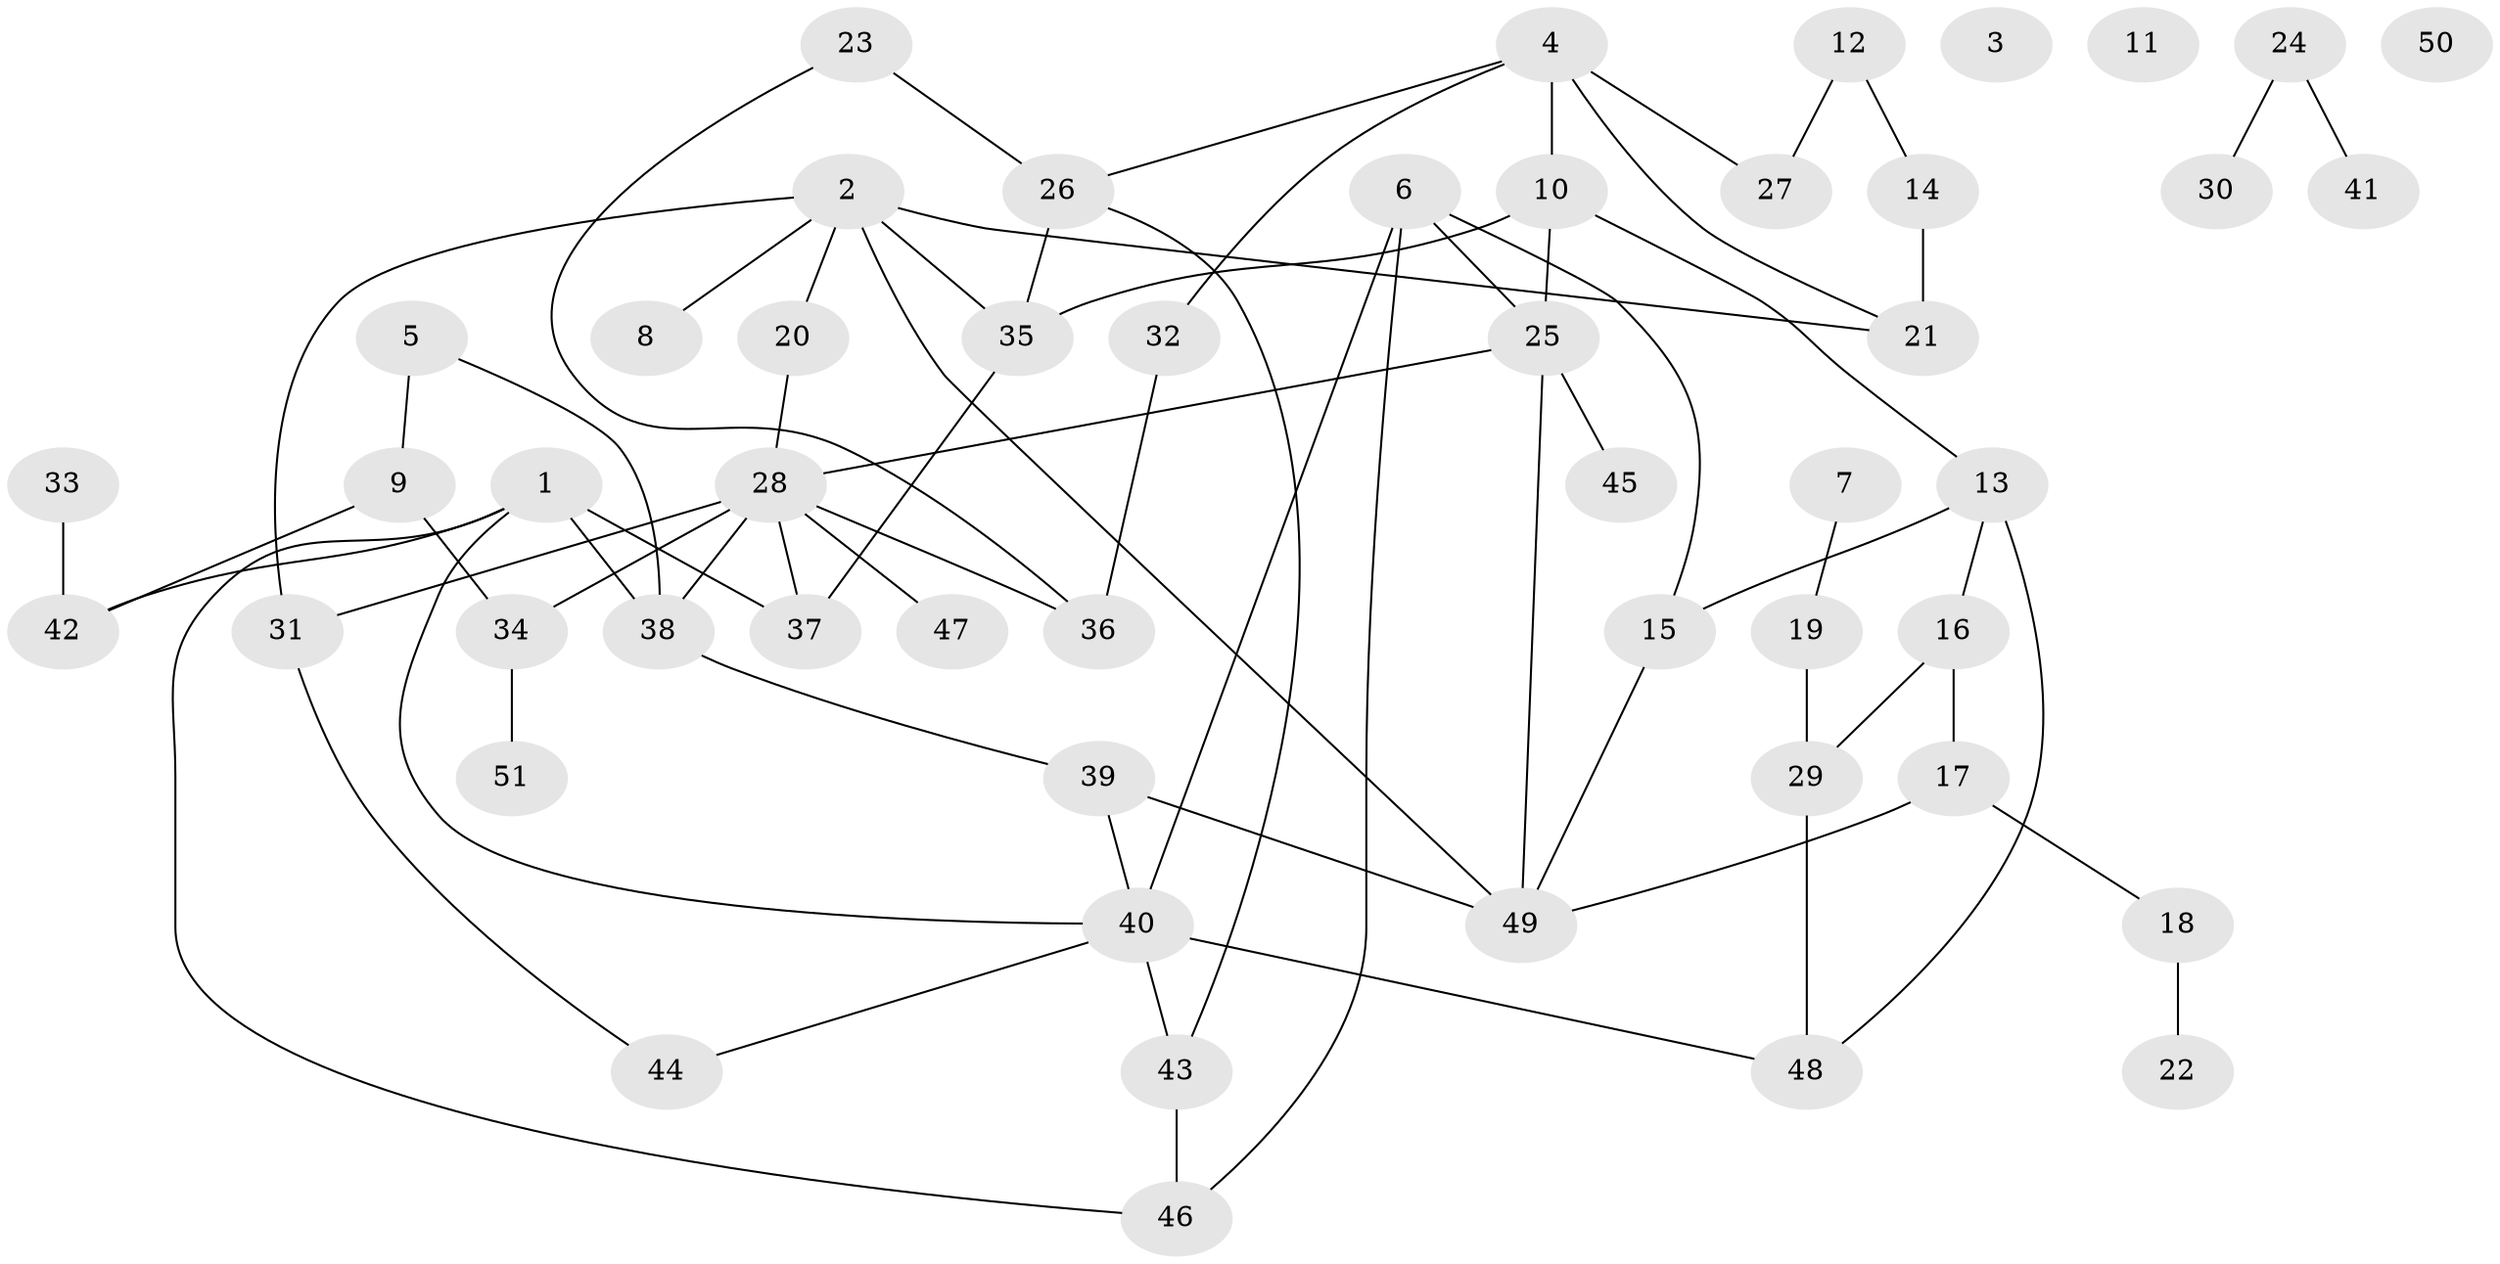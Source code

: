 // Generated by graph-tools (version 1.1) at 2025/40/03/09/25 04:40:23]
// undirected, 51 vertices, 70 edges
graph export_dot {
graph [start="1"]
  node [color=gray90,style=filled];
  1;
  2;
  3;
  4;
  5;
  6;
  7;
  8;
  9;
  10;
  11;
  12;
  13;
  14;
  15;
  16;
  17;
  18;
  19;
  20;
  21;
  22;
  23;
  24;
  25;
  26;
  27;
  28;
  29;
  30;
  31;
  32;
  33;
  34;
  35;
  36;
  37;
  38;
  39;
  40;
  41;
  42;
  43;
  44;
  45;
  46;
  47;
  48;
  49;
  50;
  51;
  1 -- 37;
  1 -- 38;
  1 -- 40;
  1 -- 42;
  1 -- 46;
  2 -- 8;
  2 -- 20;
  2 -- 21;
  2 -- 31;
  2 -- 35;
  2 -- 49;
  4 -- 10;
  4 -- 21;
  4 -- 26;
  4 -- 27;
  4 -- 32;
  5 -- 9;
  5 -- 38;
  6 -- 15;
  6 -- 25;
  6 -- 40;
  6 -- 46;
  7 -- 19;
  9 -- 34;
  9 -- 42;
  10 -- 13;
  10 -- 25;
  10 -- 35;
  12 -- 14;
  12 -- 27;
  13 -- 15;
  13 -- 16;
  13 -- 48;
  14 -- 21;
  15 -- 49;
  16 -- 17;
  16 -- 29;
  17 -- 18;
  17 -- 49;
  18 -- 22;
  19 -- 29;
  20 -- 28;
  23 -- 26;
  23 -- 36;
  24 -- 30;
  24 -- 41;
  25 -- 28;
  25 -- 45;
  25 -- 49;
  26 -- 35;
  26 -- 43;
  28 -- 31;
  28 -- 34;
  28 -- 36;
  28 -- 37;
  28 -- 38;
  28 -- 47;
  29 -- 48;
  31 -- 44;
  32 -- 36;
  33 -- 42;
  34 -- 51;
  35 -- 37;
  38 -- 39;
  39 -- 40;
  39 -- 49;
  40 -- 43;
  40 -- 44;
  40 -- 48;
  43 -- 46;
}
